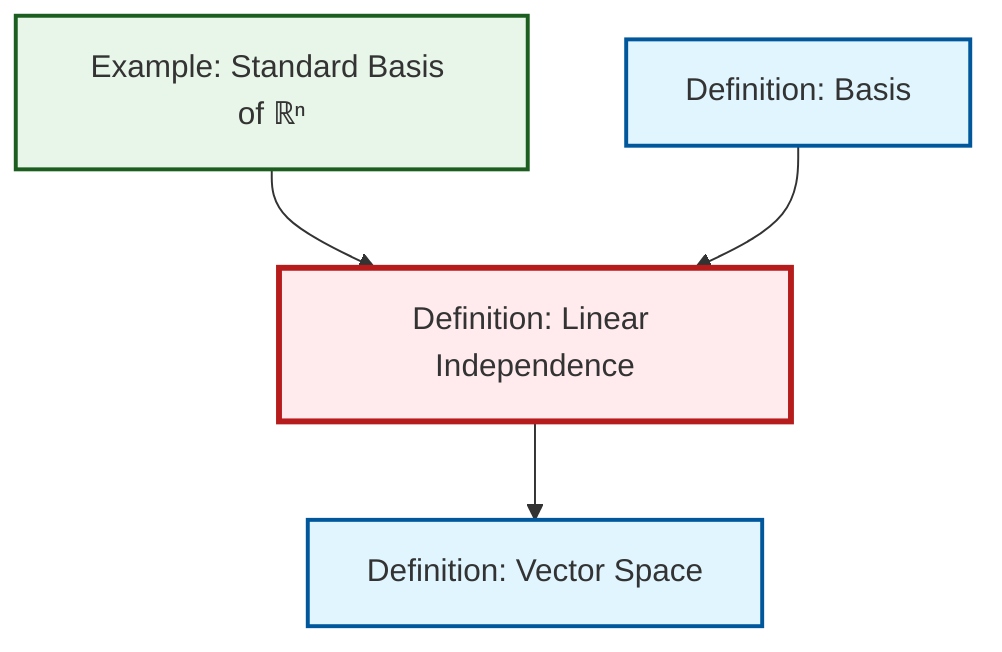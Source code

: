 graph TD
    classDef definition fill:#e1f5fe,stroke:#01579b,stroke-width:2px
    classDef theorem fill:#f3e5f5,stroke:#4a148c,stroke-width:2px
    classDef axiom fill:#fff3e0,stroke:#e65100,stroke-width:2px
    classDef example fill:#e8f5e9,stroke:#1b5e20,stroke-width:2px
    classDef current fill:#ffebee,stroke:#b71c1c,stroke-width:3px
    def-basis["Definition: Basis"]:::definition
    ex-standard-basis-rn["Example: Standard Basis of ℝⁿ"]:::example
    def-vector-space["Definition: Vector Space"]:::definition
    def-linear-independence["Definition: Linear Independence"]:::definition
    ex-standard-basis-rn --> def-linear-independence
    def-linear-independence --> def-vector-space
    def-basis --> def-linear-independence
    class def-linear-independence current
